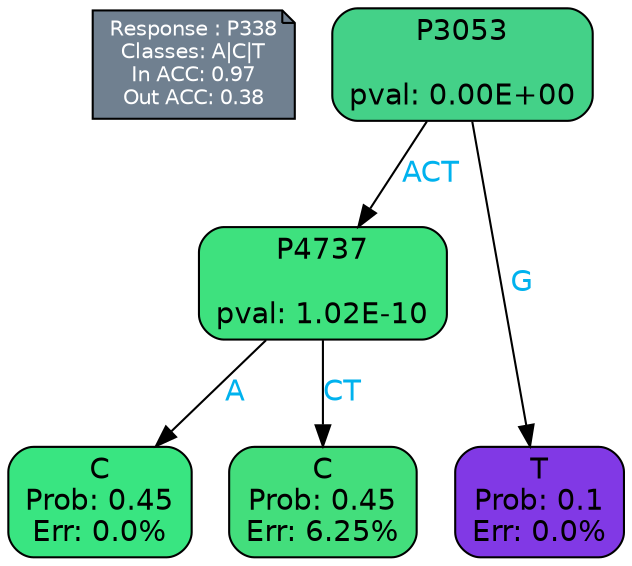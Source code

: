 digraph Tree {
node [shape=box, style="filled, rounded", color="black", fontname=helvetica] ;
graph [ranksep=equally, splines=polylines, bgcolor=transparent, dpi=600] ;
edge [fontname=helvetica] ;
LEGEND [label="Response : P338
Classes: A|C|T
In ACC: 0.97
Out ACC: 0.38
",shape=note,align=left,style=filled,fillcolor="slategray",fontcolor="white",fontsize=10];1 [label="P3053

pval: 0.00E+00", fillcolor="#44d188"] ;
2 [label="P4737

pval: 1.02E-10", fillcolor="#3ee17e"] ;
3 [label="C
Prob: 0.45
Err: 0.0%", fillcolor="#39e581"] ;
4 [label="C
Prob: 0.45
Err: 6.25%", fillcolor="#43de7c"] ;
5 [label="T
Prob: 0.1
Err: 0.0%", fillcolor="#8139e5"] ;
1 -> 2 [label="ACT",fontcolor=deepskyblue2] ;
1 -> 5 [label="G",fontcolor=deepskyblue2] ;
2 -> 3 [label="A",fontcolor=deepskyblue2] ;
2 -> 4 [label="CT",fontcolor=deepskyblue2] ;
{rank = same; 3;4;5;}{rank = same; LEGEND;1;}}